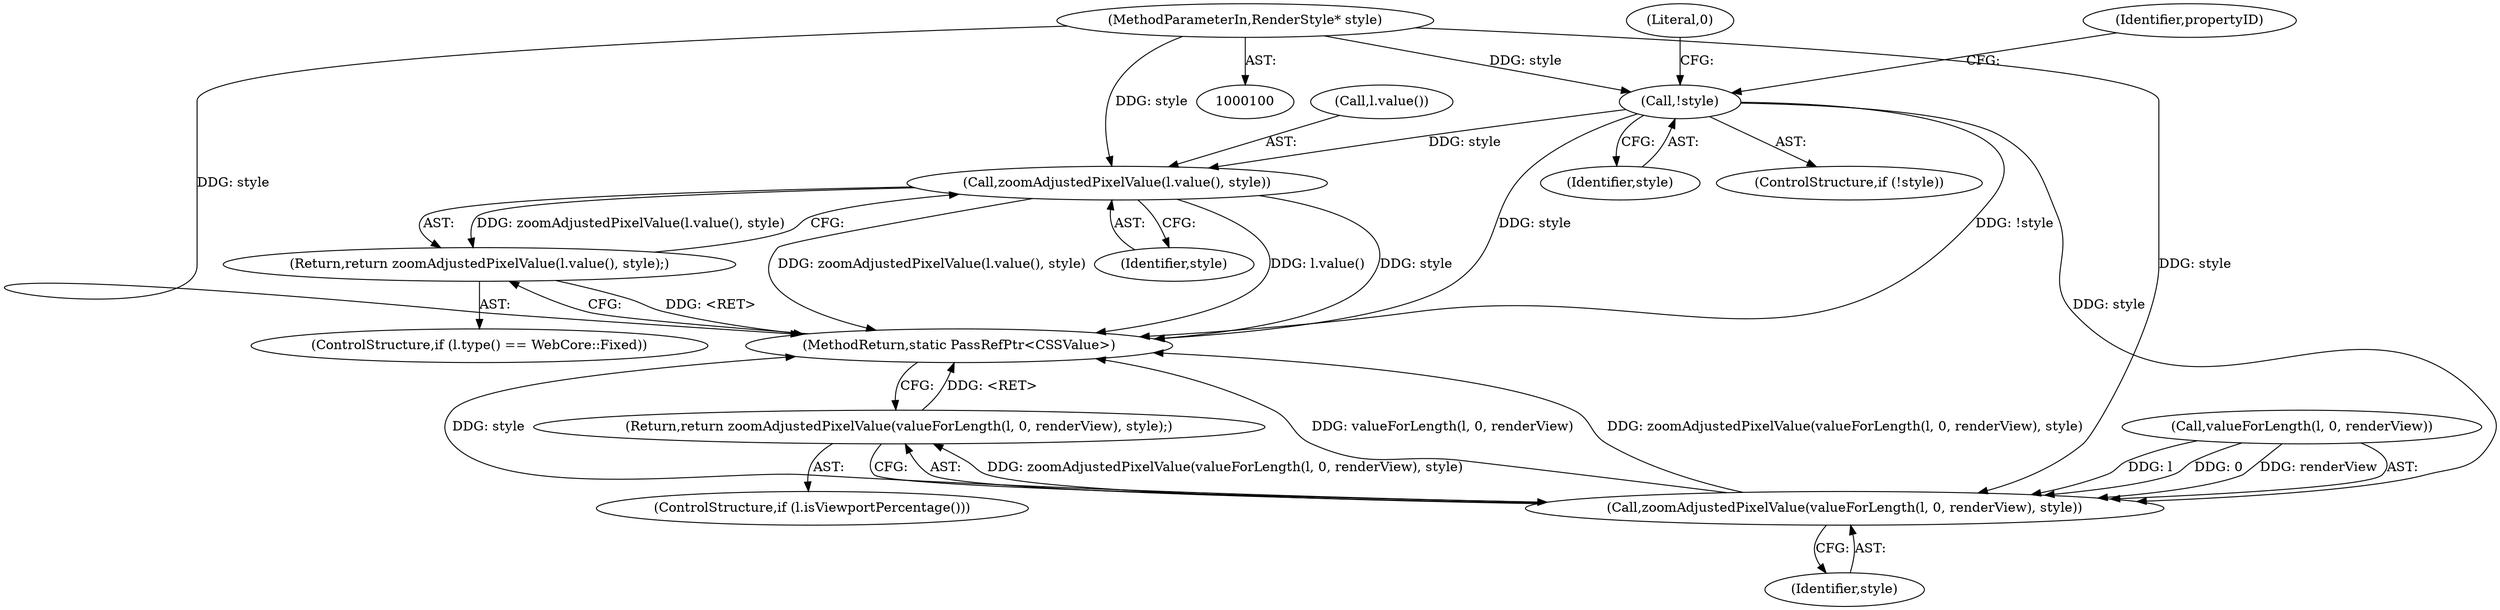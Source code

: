 digraph "0_Chrome_01e4ee2fda0a5e57a8d0c8cb829022eb84fdff12@pointer" {
"1000106" [label="(Call,!style)"];
"1000101" [label="(MethodParameterIn,RenderStyle* style)"];
"1000151" [label="(Call,zoomAdjustedPixelValue(l.value(), style))"];
"1000150" [label="(Return,return zoomAdjustedPixelValue(l.value(), style);)"];
"1000158" [label="(Call,zoomAdjustedPixelValue(valueForLength(l, 0, renderView), style))"];
"1000157" [label="(Return,return zoomAdjustedPixelValue(valueForLength(l, 0, renderView), style);)"];
"1000146" [label="(ControlStructure,if (l.type() == WebCore::Fixed))"];
"1000178" [label="(MethodReturn,static PassRefPtr<CSSValue>)"];
"1000153" [label="(Identifier,style)"];
"1000157" [label="(Return,return zoomAdjustedPixelValue(valueForLength(l, 0, renderView), style);)"];
"1000155" [label="(ControlStructure,if (l.isViewportPercentage()))"];
"1000152" [label="(Call,l.value())"];
"1000107" [label="(Identifier,style)"];
"1000109" [label="(Literal,0)"];
"1000159" [label="(Call,valueForLength(l, 0, renderView))"];
"1000112" [label="(Identifier,propertyID)"];
"1000105" [label="(ControlStructure,if (!style))"];
"1000150" [label="(Return,return zoomAdjustedPixelValue(l.value(), style);)"];
"1000158" [label="(Call,zoomAdjustedPixelValue(valueForLength(l, 0, renderView), style))"];
"1000163" [label="(Identifier,style)"];
"1000106" [label="(Call,!style)"];
"1000101" [label="(MethodParameterIn,RenderStyle* style)"];
"1000151" [label="(Call,zoomAdjustedPixelValue(l.value(), style))"];
"1000106" -> "1000105"  [label="AST: "];
"1000106" -> "1000107"  [label="CFG: "];
"1000107" -> "1000106"  [label="AST: "];
"1000109" -> "1000106"  [label="CFG: "];
"1000112" -> "1000106"  [label="CFG: "];
"1000106" -> "1000178"  [label="DDG: style"];
"1000106" -> "1000178"  [label="DDG: !style"];
"1000101" -> "1000106"  [label="DDG: style"];
"1000106" -> "1000151"  [label="DDG: style"];
"1000106" -> "1000158"  [label="DDG: style"];
"1000101" -> "1000100"  [label="AST: "];
"1000101" -> "1000178"  [label="DDG: style"];
"1000101" -> "1000151"  [label="DDG: style"];
"1000101" -> "1000158"  [label="DDG: style"];
"1000151" -> "1000150"  [label="AST: "];
"1000151" -> "1000153"  [label="CFG: "];
"1000152" -> "1000151"  [label="AST: "];
"1000153" -> "1000151"  [label="AST: "];
"1000150" -> "1000151"  [label="CFG: "];
"1000151" -> "1000178"  [label="DDG: zoomAdjustedPixelValue(l.value(), style)"];
"1000151" -> "1000178"  [label="DDG: l.value()"];
"1000151" -> "1000178"  [label="DDG: style"];
"1000151" -> "1000150"  [label="DDG: zoomAdjustedPixelValue(l.value(), style)"];
"1000150" -> "1000146"  [label="AST: "];
"1000178" -> "1000150"  [label="CFG: "];
"1000150" -> "1000178"  [label="DDG: <RET>"];
"1000158" -> "1000157"  [label="AST: "];
"1000158" -> "1000163"  [label="CFG: "];
"1000159" -> "1000158"  [label="AST: "];
"1000163" -> "1000158"  [label="AST: "];
"1000157" -> "1000158"  [label="CFG: "];
"1000158" -> "1000178"  [label="DDG: valueForLength(l, 0, renderView)"];
"1000158" -> "1000178"  [label="DDG: zoomAdjustedPixelValue(valueForLength(l, 0, renderView), style)"];
"1000158" -> "1000178"  [label="DDG: style"];
"1000158" -> "1000157"  [label="DDG: zoomAdjustedPixelValue(valueForLength(l, 0, renderView), style)"];
"1000159" -> "1000158"  [label="DDG: l"];
"1000159" -> "1000158"  [label="DDG: 0"];
"1000159" -> "1000158"  [label="DDG: renderView"];
"1000157" -> "1000155"  [label="AST: "];
"1000178" -> "1000157"  [label="CFG: "];
"1000157" -> "1000178"  [label="DDG: <RET>"];
}
